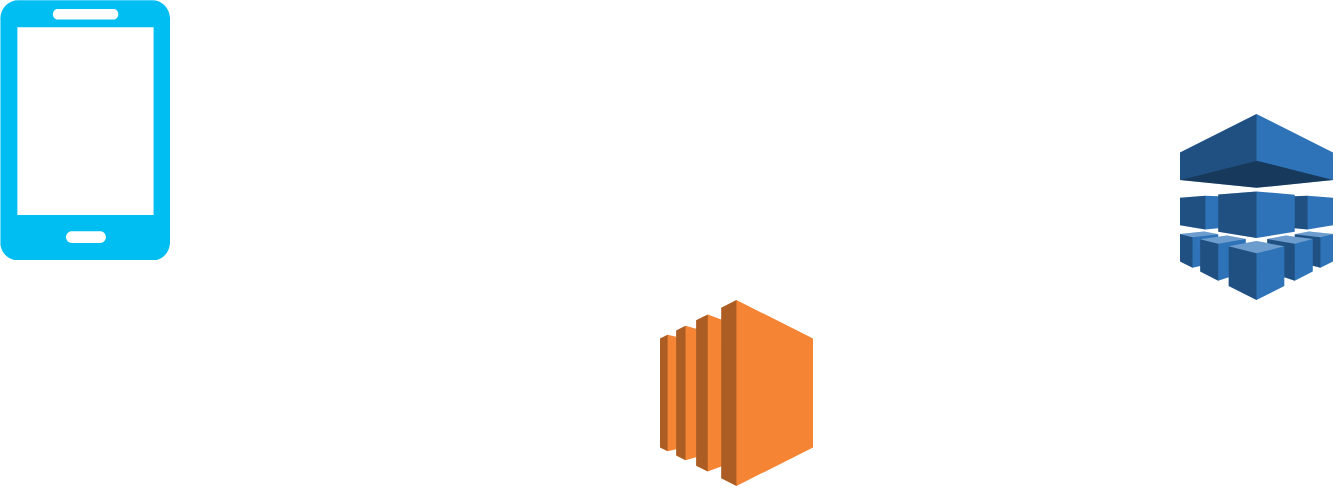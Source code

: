 <mxfile version="21.1.1" type="device">
  <diagram name="페이지-1" id="_VFh0UpMGLTm6LqmHP1A">
    <mxGraphModel dx="1050" dy="559" grid="1" gridSize="10" guides="1" tooltips="1" connect="1" arrows="1" fold="1" page="1" pageScale="1" pageWidth="827" pageHeight="1169" math="0" shadow="0">
      <root>
        <mxCell id="0" />
        <mxCell id="1" parent="0" />
        <mxCell id="kRzM2cIFgAW5zDt0yhDq-1" value="" style="outlineConnect=0;dashed=0;verticalLabelPosition=bottom;verticalAlign=top;align=center;html=1;shape=mxgraph.aws3.ec2;fillColor=#F58534;gradientColor=none;" vertex="1" parent="1">
          <mxGeometry x="410" y="180" width="76.5" height="93" as="geometry" />
        </mxCell>
        <mxCell id="kRzM2cIFgAW5zDt0yhDq-2" value="" style="outlineConnect=0;dashed=0;verticalLabelPosition=bottom;verticalAlign=top;align=center;html=1;shape=mxgraph.aws3.machine_learning;fillColor=#2E73B8;gradientColor=none;" vertex="1" parent="1">
          <mxGeometry x="670" y="87" width="76.5" height="93" as="geometry" />
        </mxCell>
        <mxCell id="kRzM2cIFgAW5zDt0yhDq-7" value="" style="verticalLabelPosition=bottom;html=1;verticalAlign=top;align=center;strokeColor=none;fillColor=#00BEF2;shape=mxgraph.azure.mobile;pointerEvents=1;" vertex="1" parent="1">
          <mxGeometry x="80" y="30" width="85" height="130" as="geometry" />
        </mxCell>
      </root>
    </mxGraphModel>
  </diagram>
</mxfile>

